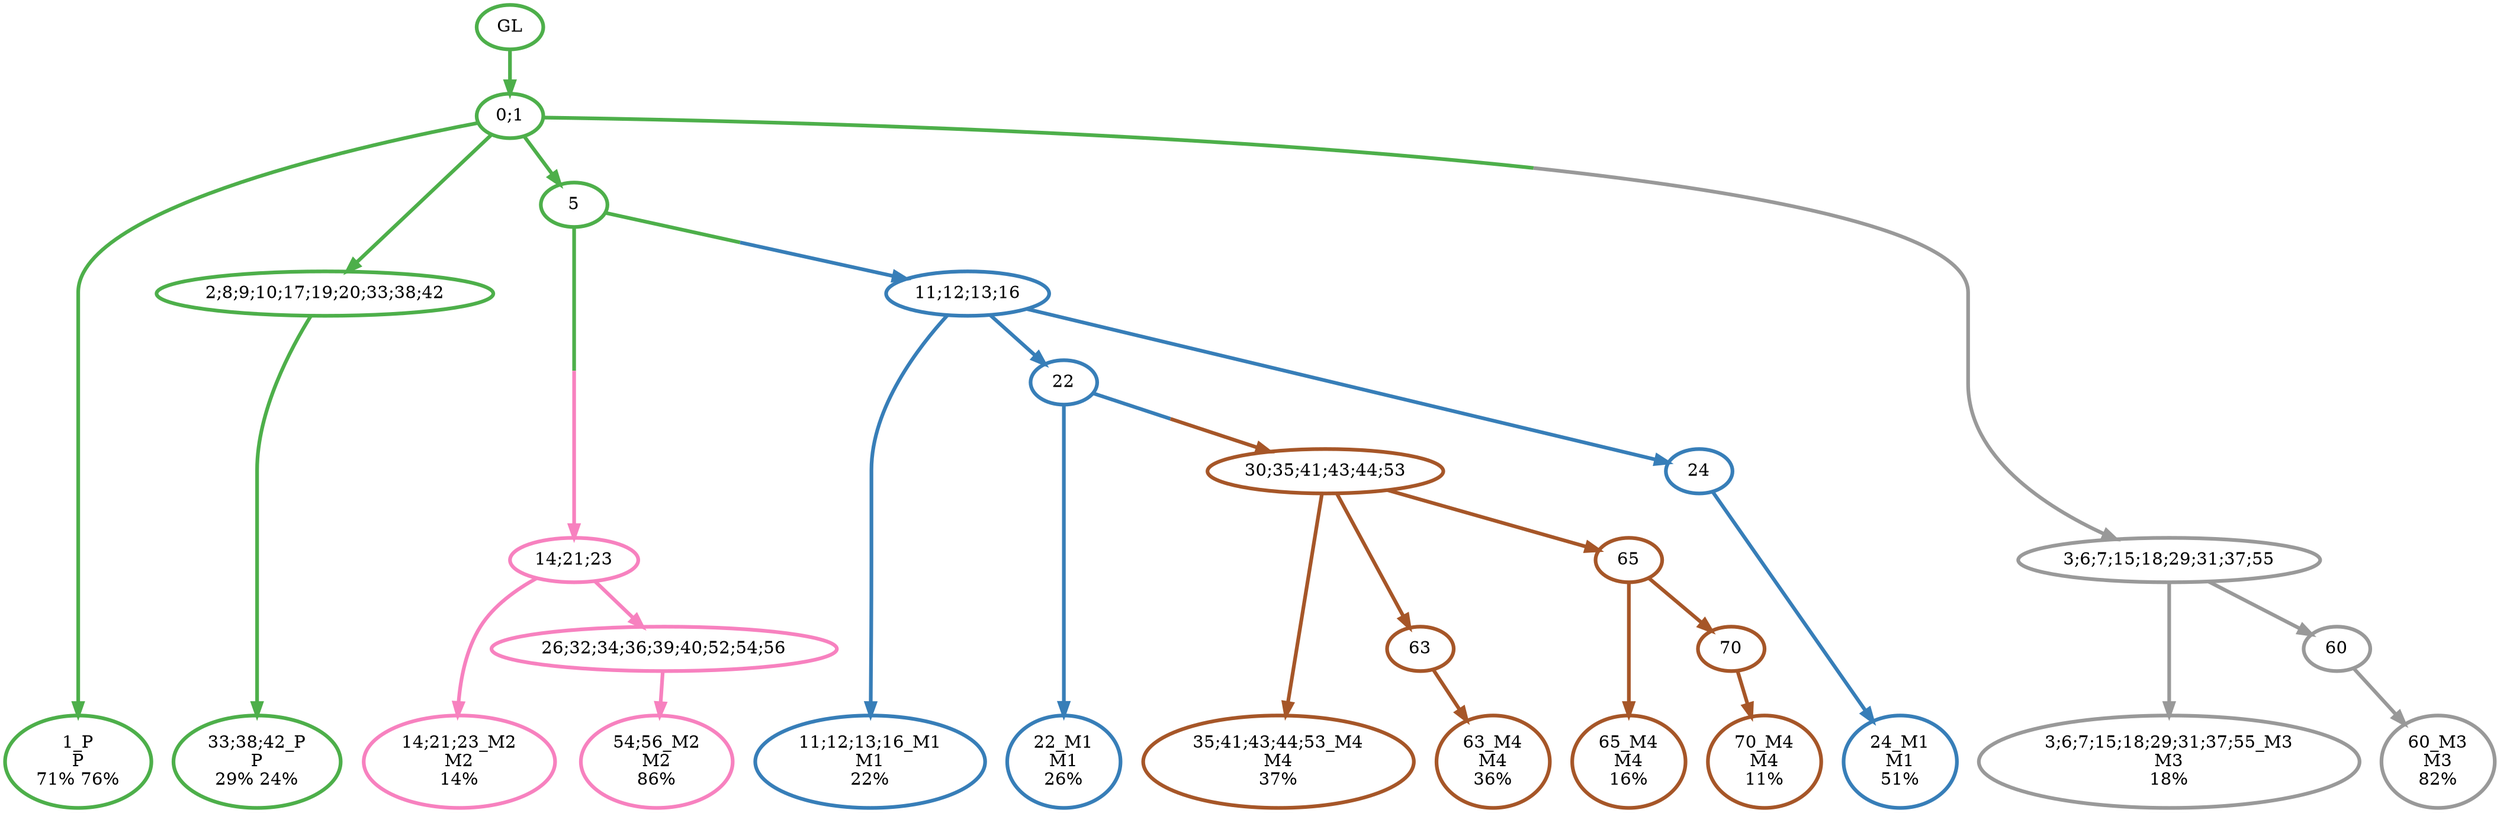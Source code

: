 digraph T {
	{
		rank=same
		25 [penwidth=3,colorscheme=set19,color=3,label="1_P\nP\n71% 76%"]
		23 [penwidth=3,colorscheme=set19,color=3,label="33;38;42_P\nP\n29% 24%"]
		21 [penwidth=3,colorscheme=set19,color=2,label="11;12;13;16_M1\nM1\n22%"]
		19 [penwidth=3,colorscheme=set19,color=2,label="22_M1\nM1\n26%"]
		17 [penwidth=3,colorscheme=set19,color=2,label="24_M1\nM1\n51%"]
		16 [penwidth=3,colorscheme=set19,color=8,label="14;21;23_M2\nM2\n14%"]
		14 [penwidth=3,colorscheme=set19,color=8,label="54;56_M2\nM2\n86%"]
		13 [penwidth=3,colorscheme=set19,color=9,label="3;6;7;15;18;29;31;37;55_M3\nM3\n18%"]
		11 [penwidth=3,colorscheme=set19,color=9,label="60_M3\nM3\n82%"]
		10 [penwidth=3,colorscheme=set19,color=7,label="35;41;43;44;53_M4\nM4\n37%"]
		8 [penwidth=3,colorscheme=set19,color=7,label="63_M4\nM4\n36%"]
		6 [penwidth=3,colorscheme=set19,color=7,label="65_M4\nM4\n16%"]
		4 [penwidth=3,colorscheme=set19,color=7,label="70_M4\nM4\n11%"]
	}
	27 [penwidth=3,colorscheme=set19,color=3,label="GL"]
	26 [penwidth=3,colorscheme=set19,color=3,label="0;1"]
	24 [penwidth=3,colorscheme=set19,color=3,label="2;8;9;10;17;19;20;33;38;42"]
	22 [penwidth=3,colorscheme=set19,color=3,label="5"]
	20 [penwidth=3,colorscheme=set19,color=2,label="22"]
	18 [penwidth=3,colorscheme=set19,color=2,label="24"]
	15 [penwidth=3,colorscheme=set19,color=8,label="26;32;34;36;39;40;52;54;56"]
	12 [penwidth=3,colorscheme=set19,color=9,label="60"]
	9 [penwidth=3,colorscheme=set19,color=7,label="63"]
	7 [penwidth=3,colorscheme=set19,color=7,label="65"]
	5 [penwidth=3,colorscheme=set19,color=7,label="70"]
	3 [penwidth=3,colorscheme=set19,color=7,label="30;35;41;43;44;53"]
	2 [penwidth=3,colorscheme=set19,color=9,label="3;6;7;15;18;29;31;37;55"]
	1 [penwidth=3,colorscheme=set19,color=8,label="14;21;23"]
	0 [penwidth=3,colorscheme=set19,color=2,label="11;12;13;16"]
	27 -> 26 [penwidth=3,colorscheme=set19,color=3]
	26 -> 25 [penwidth=3,colorscheme=set19,color=3]
	26 -> 22 [penwidth=3,colorscheme=set19,color=3]
	26 -> 24 [penwidth=3,colorscheme=set19,color=3]
	26 -> 2 [penwidth=3,colorscheme=set19,color="3;0.5:9"]
	24 -> 23 [penwidth=3,colorscheme=set19,color=3]
	22 -> 1 [penwidth=3,colorscheme=set19,color="3;0.5:8"]
	22 -> 0 [penwidth=3,colorscheme=set19,color="3;0.5:2"]
	20 -> 19 [penwidth=3,colorscheme=set19,color=2]
	20 -> 3 [penwidth=3,colorscheme=set19,color="2;0.5:7"]
	18 -> 17 [penwidth=3,colorscheme=set19,color=2]
	15 -> 14 [penwidth=3,colorscheme=set19,color=8]
	12 -> 11 [penwidth=3,colorscheme=set19,color=9]
	9 -> 8 [penwidth=3,colorscheme=set19,color=7]
	7 -> 6 [penwidth=3,colorscheme=set19,color=7]
	7 -> 5 [penwidth=3,colorscheme=set19,color=7]
	5 -> 4 [penwidth=3,colorscheme=set19,color=7]
	3 -> 10 [penwidth=3,colorscheme=set19,color=7]
	3 -> 9 [penwidth=3,colorscheme=set19,color=7]
	3 -> 7 [penwidth=3,colorscheme=set19,color=7]
	2 -> 13 [penwidth=3,colorscheme=set19,color=9]
	2 -> 12 [penwidth=3,colorscheme=set19,color=9]
	1 -> 16 [penwidth=3,colorscheme=set19,color=8]
	1 -> 15 [penwidth=3,colorscheme=set19,color=8]
	0 -> 21 [penwidth=3,colorscheme=set19,color=2]
	0 -> 20 [penwidth=3,colorscheme=set19,color=2]
	0 -> 18 [penwidth=3,colorscheme=set19,color=2]
}
